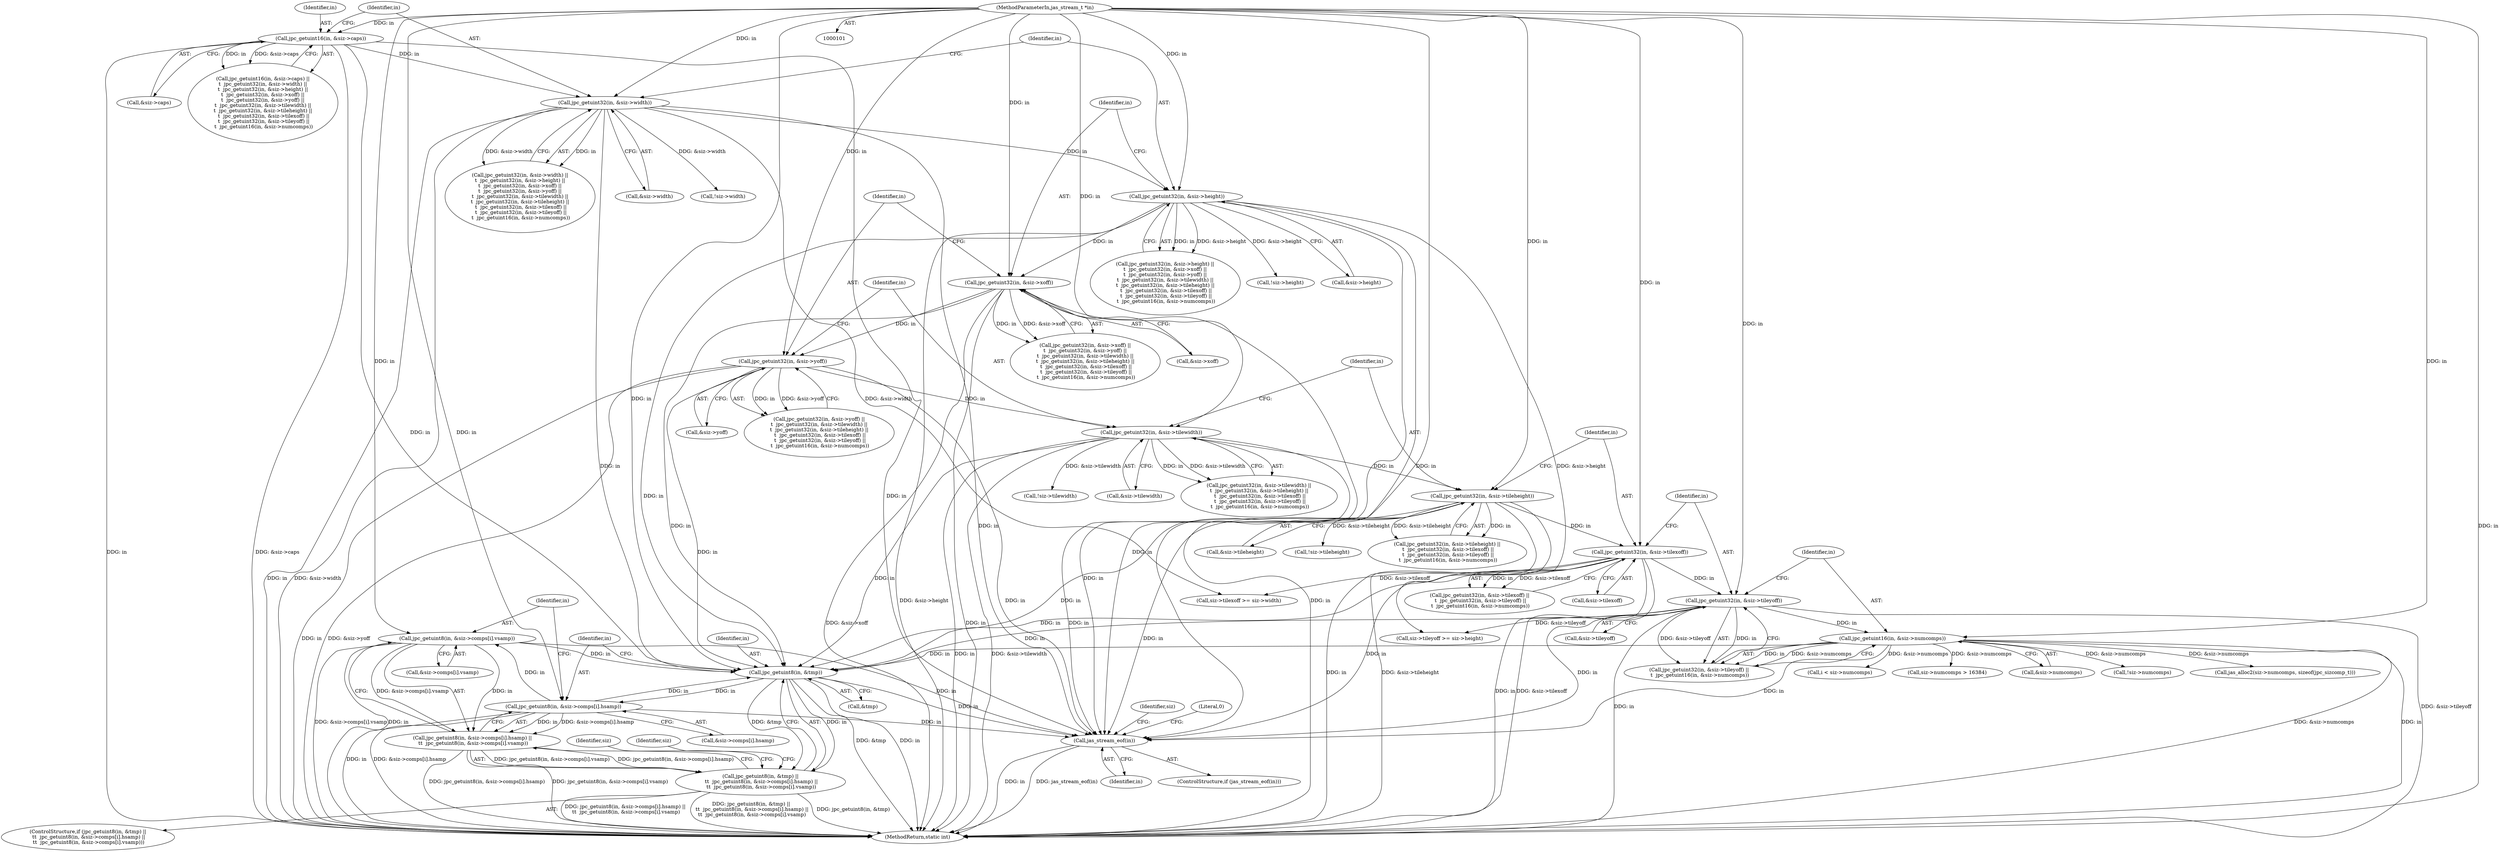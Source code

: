 digraph "0_jasper_f7038068550fba0e41e1d0c355787f1dcd5bf330@array" {
"1000296" [label="(Call,jpc_getuint8(in, &siz->comps[i].vsamp))"];
"1000286" [label="(Call,jpc_getuint8(in, &siz->comps[i].hsamp))"];
"1000281" [label="(Call,jpc_getuint8(in, &tmp))"];
"1000129" [label="(Call,jpc_getuint32(in, &siz->width))"];
"1000122" [label="(Call,jpc_getuint16(in, &siz->caps))"];
"1000104" [label="(MethodParameterIn,jas_stream_t *in)"];
"1000171" [label="(Call,jpc_getuint32(in, &siz->tilexoff))"];
"1000164" [label="(Call,jpc_getuint32(in, &siz->tileheight))"];
"1000157" [label="(Call,jpc_getuint32(in, &siz->tilewidth))"];
"1000150" [label="(Call,jpc_getuint32(in, &siz->yoff))"];
"1000143" [label="(Call,jpc_getuint32(in, &siz->xoff))"];
"1000136" [label="(Call,jpc_getuint32(in, &siz->height))"];
"1000184" [label="(Call,jpc_getuint16(in, &siz->numcomps))"];
"1000178" [label="(Call,jpc_getuint32(in, &siz->tileyoff))"];
"1000296" [label="(Call,jpc_getuint8(in, &siz->comps[i].vsamp))"];
"1000280" [label="(Call,jpc_getuint8(in, &tmp) ||\n \t\t  jpc_getuint8(in, &siz->comps[i].hsamp) ||\n \t\t  jpc_getuint8(in, &siz->comps[i].vsamp))"];
"1000285" [label="(Call,jpc_getuint8(in, &siz->comps[i].hsamp) ||\n \t\t  jpc_getuint8(in, &siz->comps[i].vsamp))"];
"1000415" [label="(Call,jas_stream_eof(in))"];
"1000165" [label="(Identifier,in)"];
"1000271" [label="(Call,i < siz->numcomps)"];
"1000281" [label="(Call,jpc_getuint8(in, &tmp))"];
"1000177" [label="(Call,jpc_getuint32(in, &siz->tileyoff) ||\n \t  jpc_getuint16(in, &siz->numcomps))"];
"1000288" [label="(Call,&siz->comps[i].hsamp)"];
"1000122" [label="(Call,jpc_getuint16(in, &siz->caps))"];
"1000164" [label="(Call,jpc_getuint32(in, &siz->tileheight))"];
"1000231" [label="(Call,siz->tilexoff >= siz->width)"];
"1000280" [label="(Call,jpc_getuint8(in, &tmp) ||\n \t\t  jpc_getuint8(in, &siz->comps[i].hsamp) ||\n \t\t  jpc_getuint8(in, &siz->comps[i].vsamp))"];
"1000296" [label="(Call,jpc_getuint8(in, &siz->comps[i].vsamp))"];
"1000179" [label="(Identifier,in)"];
"1000170" [label="(Call,jpc_getuint32(in, &siz->tilexoff) ||\n \t  jpc_getuint32(in, &siz->tileyoff) ||\n \t  jpc_getuint16(in, &siz->numcomps))"];
"1000145" [label="(Call,&siz->xoff)"];
"1000415" [label="(Call,jas_stream_eof(in))"];
"1000414" [label="(ControlStructure,if (jas_stream_eof(in)))"];
"1000180" [label="(Call,&siz->tileyoff)"];
"1000166" [label="(Call,&siz->tileheight)"];
"1000152" [label="(Call,&siz->yoff)"];
"1000144" [label="(Identifier,in)"];
"1000206" [label="(Call,!siz->tilewidth)"];
"1000173" [label="(Call,&siz->tilexoff)"];
"1000211" [label="(Call,!siz->tileheight)"];
"1000286" [label="(Call,jpc_getuint8(in, &siz->comps[i].hsamp))"];
"1000128" [label="(Call,jpc_getuint32(in, &siz->width) ||\n\t  jpc_getuint32(in, &siz->height) ||\n\t  jpc_getuint32(in, &siz->xoff) ||\n\t  jpc_getuint32(in, &siz->yoff) ||\n\t  jpc_getuint32(in, &siz->tilewidth) ||\n\t  jpc_getuint32(in, &siz->tileheight) ||\n \t  jpc_getuint32(in, &siz->tilexoff) ||\n \t  jpc_getuint32(in, &siz->tileyoff) ||\n \t  jpc_getuint16(in, &siz->numcomps))"];
"1000158" [label="(Identifier,in)"];
"1000279" [label="(ControlStructure,if (jpc_getuint8(in, &tmp) ||\n \t\t  jpc_getuint8(in, &siz->comps[i].hsamp) ||\n \t\t  jpc_getuint8(in, &siz->comps[i].vsamp)))"];
"1000426" [label="(Literal,0)"];
"1000427" [label="(MethodReturn,static int)"];
"1000220" [label="(Call,siz->numcomps > 16384)"];
"1000283" [label="(Call,&tmp)"];
"1000186" [label="(Call,&siz->numcomps)"];
"1000151" [label="(Identifier,in)"];
"1000287" [label="(Identifier,in)"];
"1000171" [label="(Call,jpc_getuint32(in, &siz->tilexoff))"];
"1000150" [label="(Call,jpc_getuint32(in, &siz->yoff))"];
"1000136" [label="(Call,jpc_getuint32(in, &siz->height))"];
"1000131" [label="(Call,&siz->width)"];
"1000178" [label="(Call,jpc_getuint32(in, &siz->tileyoff))"];
"1000138" [label="(Call,&siz->height)"];
"1000129" [label="(Call,jpc_getuint32(in, &siz->width))"];
"1000137" [label="(Identifier,in)"];
"1000149" [label="(Call,jpc_getuint32(in, &siz->yoff) ||\n\t  jpc_getuint32(in, &siz->tilewidth) ||\n\t  jpc_getuint32(in, &siz->tileheight) ||\n \t  jpc_getuint32(in, &siz->tilexoff) ||\n \t  jpc_getuint32(in, &siz->tileyoff) ||\n \t  jpc_getuint16(in, &siz->numcomps))"];
"1000121" [label="(Call,jpc_getuint16(in, &siz->caps) ||\n\t  jpc_getuint32(in, &siz->width) ||\n\t  jpc_getuint32(in, &siz->height) ||\n\t  jpc_getuint32(in, &siz->xoff) ||\n\t  jpc_getuint32(in, &siz->yoff) ||\n\t  jpc_getuint32(in, &siz->tilewidth) ||\n\t  jpc_getuint32(in, &siz->tileheight) ||\n \t  jpc_getuint32(in, &siz->tilexoff) ||\n \t  jpc_getuint32(in, &siz->tileyoff) ||\n \t  jpc_getuint16(in, &siz->numcomps))"];
"1000143" [label="(Call,jpc_getuint32(in, &siz->xoff))"];
"1000416" [label="(Identifier,in)"];
"1000142" [label="(Call,jpc_getuint32(in, &siz->xoff) ||\n\t  jpc_getuint32(in, &siz->yoff) ||\n\t  jpc_getuint32(in, &siz->tilewidth) ||\n\t  jpc_getuint32(in, &siz->tileheight) ||\n \t  jpc_getuint32(in, &siz->tilexoff) ||\n \t  jpc_getuint32(in, &siz->tileyoff) ||\n \t  jpc_getuint16(in, &siz->numcomps))"];
"1000185" [label="(Identifier,in)"];
"1000420" [label="(Identifier,siz)"];
"1000282" [label="(Identifier,in)"];
"1000130" [label="(Identifier,in)"];
"1000104" [label="(MethodParameterIn,jas_stream_t *in)"];
"1000123" [label="(Identifier,in)"];
"1000285" [label="(Call,jpc_getuint8(in, &siz->comps[i].hsamp) ||\n \t\t  jpc_getuint8(in, &siz->comps[i].vsamp))"];
"1000157" [label="(Call,jpc_getuint32(in, &siz->tilewidth))"];
"1000156" [label="(Call,jpc_getuint32(in, &siz->tilewidth) ||\n\t  jpc_getuint32(in, &siz->tileheight) ||\n \t  jpc_getuint32(in, &siz->tilexoff) ||\n \t  jpc_getuint32(in, &siz->tileyoff) ||\n \t  jpc_getuint16(in, &siz->numcomps))"];
"1000135" [label="(Call,jpc_getuint32(in, &siz->height) ||\n\t  jpc_getuint32(in, &siz->xoff) ||\n\t  jpc_getuint32(in, &siz->yoff) ||\n\t  jpc_getuint32(in, &siz->tilewidth) ||\n\t  jpc_getuint32(in, &siz->tileheight) ||\n \t  jpc_getuint32(in, &siz->tilexoff) ||\n \t  jpc_getuint32(in, &siz->tileyoff) ||\n \t  jpc_getuint16(in, &siz->numcomps))"];
"1000201" [label="(Call,!siz->height)"];
"1000216" [label="(Call,!siz->numcomps)"];
"1000184" [label="(Call,jpc_getuint16(in, &siz->numcomps))"];
"1000196" [label="(Call,!siz->width)"];
"1000309" [label="(Identifier,siz)"];
"1000238" [label="(Call,siz->tileyoff >= siz->height)"];
"1000320" [label="(Identifier,siz)"];
"1000159" [label="(Call,&siz->tilewidth)"];
"1000297" [label="(Identifier,in)"];
"1000124" [label="(Call,&siz->caps)"];
"1000298" [label="(Call,&siz->comps[i].vsamp)"];
"1000257" [label="(Call,jas_alloc2(siz->numcomps, sizeof(jpc_sizcomp_t)))"];
"1000172" [label="(Identifier,in)"];
"1000163" [label="(Call,jpc_getuint32(in, &siz->tileheight) ||\n \t  jpc_getuint32(in, &siz->tilexoff) ||\n \t  jpc_getuint32(in, &siz->tileyoff) ||\n \t  jpc_getuint16(in, &siz->numcomps))"];
"1000296" -> "1000285"  [label="AST: "];
"1000296" -> "1000298"  [label="CFG: "];
"1000297" -> "1000296"  [label="AST: "];
"1000298" -> "1000296"  [label="AST: "];
"1000285" -> "1000296"  [label="CFG: "];
"1000296" -> "1000427"  [label="DDG: &siz->comps[i].vsamp"];
"1000296" -> "1000427"  [label="DDG: in"];
"1000296" -> "1000281"  [label="DDG: in"];
"1000296" -> "1000285"  [label="DDG: in"];
"1000296" -> "1000285"  [label="DDG: &siz->comps[i].vsamp"];
"1000286" -> "1000296"  [label="DDG: in"];
"1000104" -> "1000296"  [label="DDG: in"];
"1000296" -> "1000415"  [label="DDG: in"];
"1000286" -> "1000285"  [label="AST: "];
"1000286" -> "1000288"  [label="CFG: "];
"1000287" -> "1000286"  [label="AST: "];
"1000288" -> "1000286"  [label="AST: "];
"1000297" -> "1000286"  [label="CFG: "];
"1000285" -> "1000286"  [label="CFG: "];
"1000286" -> "1000427"  [label="DDG: in"];
"1000286" -> "1000427"  [label="DDG: &siz->comps[i].hsamp"];
"1000286" -> "1000281"  [label="DDG: in"];
"1000286" -> "1000285"  [label="DDG: in"];
"1000286" -> "1000285"  [label="DDG: &siz->comps[i].hsamp"];
"1000281" -> "1000286"  [label="DDG: in"];
"1000104" -> "1000286"  [label="DDG: in"];
"1000286" -> "1000415"  [label="DDG: in"];
"1000281" -> "1000280"  [label="AST: "];
"1000281" -> "1000283"  [label="CFG: "];
"1000282" -> "1000281"  [label="AST: "];
"1000283" -> "1000281"  [label="AST: "];
"1000287" -> "1000281"  [label="CFG: "];
"1000280" -> "1000281"  [label="CFG: "];
"1000281" -> "1000427"  [label="DDG: in"];
"1000281" -> "1000427"  [label="DDG: &tmp"];
"1000281" -> "1000280"  [label="DDG: in"];
"1000281" -> "1000280"  [label="DDG: &tmp"];
"1000129" -> "1000281"  [label="DDG: in"];
"1000171" -> "1000281"  [label="DDG: in"];
"1000184" -> "1000281"  [label="DDG: in"];
"1000150" -> "1000281"  [label="DDG: in"];
"1000122" -> "1000281"  [label="DDG: in"];
"1000136" -> "1000281"  [label="DDG: in"];
"1000164" -> "1000281"  [label="DDG: in"];
"1000178" -> "1000281"  [label="DDG: in"];
"1000157" -> "1000281"  [label="DDG: in"];
"1000143" -> "1000281"  [label="DDG: in"];
"1000104" -> "1000281"  [label="DDG: in"];
"1000281" -> "1000415"  [label="DDG: in"];
"1000129" -> "1000128"  [label="AST: "];
"1000129" -> "1000131"  [label="CFG: "];
"1000130" -> "1000129"  [label="AST: "];
"1000131" -> "1000129"  [label="AST: "];
"1000137" -> "1000129"  [label="CFG: "];
"1000128" -> "1000129"  [label="CFG: "];
"1000129" -> "1000427"  [label="DDG: in"];
"1000129" -> "1000427"  [label="DDG: &siz->width"];
"1000129" -> "1000128"  [label="DDG: in"];
"1000129" -> "1000128"  [label="DDG: &siz->width"];
"1000122" -> "1000129"  [label="DDG: in"];
"1000104" -> "1000129"  [label="DDG: in"];
"1000129" -> "1000136"  [label="DDG: in"];
"1000129" -> "1000196"  [label="DDG: &siz->width"];
"1000129" -> "1000231"  [label="DDG: &siz->width"];
"1000129" -> "1000415"  [label="DDG: in"];
"1000122" -> "1000121"  [label="AST: "];
"1000122" -> "1000124"  [label="CFG: "];
"1000123" -> "1000122"  [label="AST: "];
"1000124" -> "1000122"  [label="AST: "];
"1000130" -> "1000122"  [label="CFG: "];
"1000121" -> "1000122"  [label="CFG: "];
"1000122" -> "1000427"  [label="DDG: in"];
"1000122" -> "1000427"  [label="DDG: &siz->caps"];
"1000122" -> "1000121"  [label="DDG: in"];
"1000122" -> "1000121"  [label="DDG: &siz->caps"];
"1000104" -> "1000122"  [label="DDG: in"];
"1000122" -> "1000415"  [label="DDG: in"];
"1000104" -> "1000101"  [label="AST: "];
"1000104" -> "1000427"  [label="DDG: in"];
"1000104" -> "1000136"  [label="DDG: in"];
"1000104" -> "1000143"  [label="DDG: in"];
"1000104" -> "1000150"  [label="DDG: in"];
"1000104" -> "1000157"  [label="DDG: in"];
"1000104" -> "1000164"  [label="DDG: in"];
"1000104" -> "1000171"  [label="DDG: in"];
"1000104" -> "1000178"  [label="DDG: in"];
"1000104" -> "1000184"  [label="DDG: in"];
"1000104" -> "1000415"  [label="DDG: in"];
"1000171" -> "1000170"  [label="AST: "];
"1000171" -> "1000173"  [label="CFG: "];
"1000172" -> "1000171"  [label="AST: "];
"1000173" -> "1000171"  [label="AST: "];
"1000179" -> "1000171"  [label="CFG: "];
"1000170" -> "1000171"  [label="CFG: "];
"1000171" -> "1000427"  [label="DDG: in"];
"1000171" -> "1000427"  [label="DDG: &siz->tilexoff"];
"1000171" -> "1000170"  [label="DDG: in"];
"1000171" -> "1000170"  [label="DDG: &siz->tilexoff"];
"1000164" -> "1000171"  [label="DDG: in"];
"1000171" -> "1000178"  [label="DDG: in"];
"1000171" -> "1000231"  [label="DDG: &siz->tilexoff"];
"1000171" -> "1000415"  [label="DDG: in"];
"1000164" -> "1000163"  [label="AST: "];
"1000164" -> "1000166"  [label="CFG: "];
"1000165" -> "1000164"  [label="AST: "];
"1000166" -> "1000164"  [label="AST: "];
"1000172" -> "1000164"  [label="CFG: "];
"1000163" -> "1000164"  [label="CFG: "];
"1000164" -> "1000427"  [label="DDG: &siz->tileheight"];
"1000164" -> "1000427"  [label="DDG: in"];
"1000164" -> "1000163"  [label="DDG: in"];
"1000164" -> "1000163"  [label="DDG: &siz->tileheight"];
"1000157" -> "1000164"  [label="DDG: in"];
"1000164" -> "1000211"  [label="DDG: &siz->tileheight"];
"1000164" -> "1000415"  [label="DDG: in"];
"1000157" -> "1000156"  [label="AST: "];
"1000157" -> "1000159"  [label="CFG: "];
"1000158" -> "1000157"  [label="AST: "];
"1000159" -> "1000157"  [label="AST: "];
"1000165" -> "1000157"  [label="CFG: "];
"1000156" -> "1000157"  [label="CFG: "];
"1000157" -> "1000427"  [label="DDG: &siz->tilewidth"];
"1000157" -> "1000427"  [label="DDG: in"];
"1000157" -> "1000156"  [label="DDG: in"];
"1000157" -> "1000156"  [label="DDG: &siz->tilewidth"];
"1000150" -> "1000157"  [label="DDG: in"];
"1000157" -> "1000206"  [label="DDG: &siz->tilewidth"];
"1000157" -> "1000415"  [label="DDG: in"];
"1000150" -> "1000149"  [label="AST: "];
"1000150" -> "1000152"  [label="CFG: "];
"1000151" -> "1000150"  [label="AST: "];
"1000152" -> "1000150"  [label="AST: "];
"1000158" -> "1000150"  [label="CFG: "];
"1000149" -> "1000150"  [label="CFG: "];
"1000150" -> "1000427"  [label="DDG: in"];
"1000150" -> "1000427"  [label="DDG: &siz->yoff"];
"1000150" -> "1000149"  [label="DDG: in"];
"1000150" -> "1000149"  [label="DDG: &siz->yoff"];
"1000143" -> "1000150"  [label="DDG: in"];
"1000150" -> "1000415"  [label="DDG: in"];
"1000143" -> "1000142"  [label="AST: "];
"1000143" -> "1000145"  [label="CFG: "];
"1000144" -> "1000143"  [label="AST: "];
"1000145" -> "1000143"  [label="AST: "];
"1000151" -> "1000143"  [label="CFG: "];
"1000142" -> "1000143"  [label="CFG: "];
"1000143" -> "1000427"  [label="DDG: in"];
"1000143" -> "1000427"  [label="DDG: &siz->xoff"];
"1000143" -> "1000142"  [label="DDG: in"];
"1000143" -> "1000142"  [label="DDG: &siz->xoff"];
"1000136" -> "1000143"  [label="DDG: in"];
"1000143" -> "1000415"  [label="DDG: in"];
"1000136" -> "1000135"  [label="AST: "];
"1000136" -> "1000138"  [label="CFG: "];
"1000137" -> "1000136"  [label="AST: "];
"1000138" -> "1000136"  [label="AST: "];
"1000144" -> "1000136"  [label="CFG: "];
"1000135" -> "1000136"  [label="CFG: "];
"1000136" -> "1000427"  [label="DDG: &siz->height"];
"1000136" -> "1000427"  [label="DDG: in"];
"1000136" -> "1000135"  [label="DDG: in"];
"1000136" -> "1000135"  [label="DDG: &siz->height"];
"1000136" -> "1000201"  [label="DDG: &siz->height"];
"1000136" -> "1000238"  [label="DDG: &siz->height"];
"1000136" -> "1000415"  [label="DDG: in"];
"1000184" -> "1000177"  [label="AST: "];
"1000184" -> "1000186"  [label="CFG: "];
"1000185" -> "1000184"  [label="AST: "];
"1000186" -> "1000184"  [label="AST: "];
"1000177" -> "1000184"  [label="CFG: "];
"1000184" -> "1000427"  [label="DDG: &siz->numcomps"];
"1000184" -> "1000427"  [label="DDG: in"];
"1000184" -> "1000177"  [label="DDG: in"];
"1000184" -> "1000177"  [label="DDG: &siz->numcomps"];
"1000178" -> "1000184"  [label="DDG: in"];
"1000184" -> "1000216"  [label="DDG: &siz->numcomps"];
"1000184" -> "1000220"  [label="DDG: &siz->numcomps"];
"1000184" -> "1000257"  [label="DDG: &siz->numcomps"];
"1000184" -> "1000271"  [label="DDG: &siz->numcomps"];
"1000184" -> "1000415"  [label="DDG: in"];
"1000178" -> "1000177"  [label="AST: "];
"1000178" -> "1000180"  [label="CFG: "];
"1000179" -> "1000178"  [label="AST: "];
"1000180" -> "1000178"  [label="AST: "];
"1000185" -> "1000178"  [label="CFG: "];
"1000177" -> "1000178"  [label="CFG: "];
"1000178" -> "1000427"  [label="DDG: in"];
"1000178" -> "1000427"  [label="DDG: &siz->tileyoff"];
"1000178" -> "1000177"  [label="DDG: in"];
"1000178" -> "1000177"  [label="DDG: &siz->tileyoff"];
"1000178" -> "1000238"  [label="DDG: &siz->tileyoff"];
"1000178" -> "1000415"  [label="DDG: in"];
"1000280" -> "1000279"  [label="AST: "];
"1000280" -> "1000285"  [label="CFG: "];
"1000285" -> "1000280"  [label="AST: "];
"1000309" -> "1000280"  [label="CFG: "];
"1000320" -> "1000280"  [label="CFG: "];
"1000280" -> "1000427"  [label="DDG: jpc_getuint8(in, &siz->comps[i].hsamp) ||\n \t\t  jpc_getuint8(in, &siz->comps[i].vsamp)"];
"1000280" -> "1000427"  [label="DDG: jpc_getuint8(in, &tmp) ||\n \t\t  jpc_getuint8(in, &siz->comps[i].hsamp) ||\n \t\t  jpc_getuint8(in, &siz->comps[i].vsamp)"];
"1000280" -> "1000427"  [label="DDG: jpc_getuint8(in, &tmp)"];
"1000285" -> "1000280"  [label="DDG: jpc_getuint8(in, &siz->comps[i].hsamp)"];
"1000285" -> "1000280"  [label="DDG: jpc_getuint8(in, &siz->comps[i].vsamp)"];
"1000285" -> "1000427"  [label="DDG: jpc_getuint8(in, &siz->comps[i].hsamp)"];
"1000285" -> "1000427"  [label="DDG: jpc_getuint8(in, &siz->comps[i].vsamp)"];
"1000415" -> "1000414"  [label="AST: "];
"1000415" -> "1000416"  [label="CFG: "];
"1000416" -> "1000415"  [label="AST: "];
"1000420" -> "1000415"  [label="CFG: "];
"1000426" -> "1000415"  [label="CFG: "];
"1000415" -> "1000427"  [label="DDG: in"];
"1000415" -> "1000427"  [label="DDG: jas_stream_eof(in)"];
}

